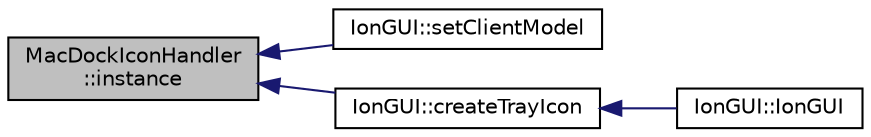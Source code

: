 digraph "MacDockIconHandler::instance"
{
  edge [fontname="Helvetica",fontsize="10",labelfontname="Helvetica",labelfontsize="10"];
  node [fontname="Helvetica",fontsize="10",shape=record];
  rankdir="LR";
  Node47 [label="MacDockIconHandler\l::instance",height=0.2,width=0.4,color="black", fillcolor="grey75", style="filled", fontcolor="black"];
  Node47 -> Node48 [dir="back",color="midnightblue",fontsize="10",style="solid",fontname="Helvetica"];
  Node48 [label="IonGUI::setClientModel",height=0.2,width=0.4,color="black", fillcolor="white", style="filled",URL="$dc/d0b/class_ion_g_u_i.html#aee0c583c834ce4f4c598c29db83b0680",tooltip="Set the client model. "];
  Node47 -> Node49 [dir="back",color="midnightblue",fontsize="10",style="solid",fontname="Helvetica"];
  Node49 [label="IonGUI::createTrayIcon",height=0.2,width=0.4,color="black", fillcolor="white", style="filled",URL="$dc/d0b/class_ion_g_u_i.html#ab2a52ae1062ead1fd597d1ef4a362c72",tooltip="Create system tray (notification) icon. "];
  Node49 -> Node50 [dir="back",color="midnightblue",fontsize="10",style="solid",fontname="Helvetica"];
  Node50 [label="IonGUI::IonGUI",height=0.2,width=0.4,color="black", fillcolor="white", style="filled",URL="$dc/d0b/class_ion_g_u_i.html#ad0e22e4901b039bcc987ef0328c8c5d4"];
}

